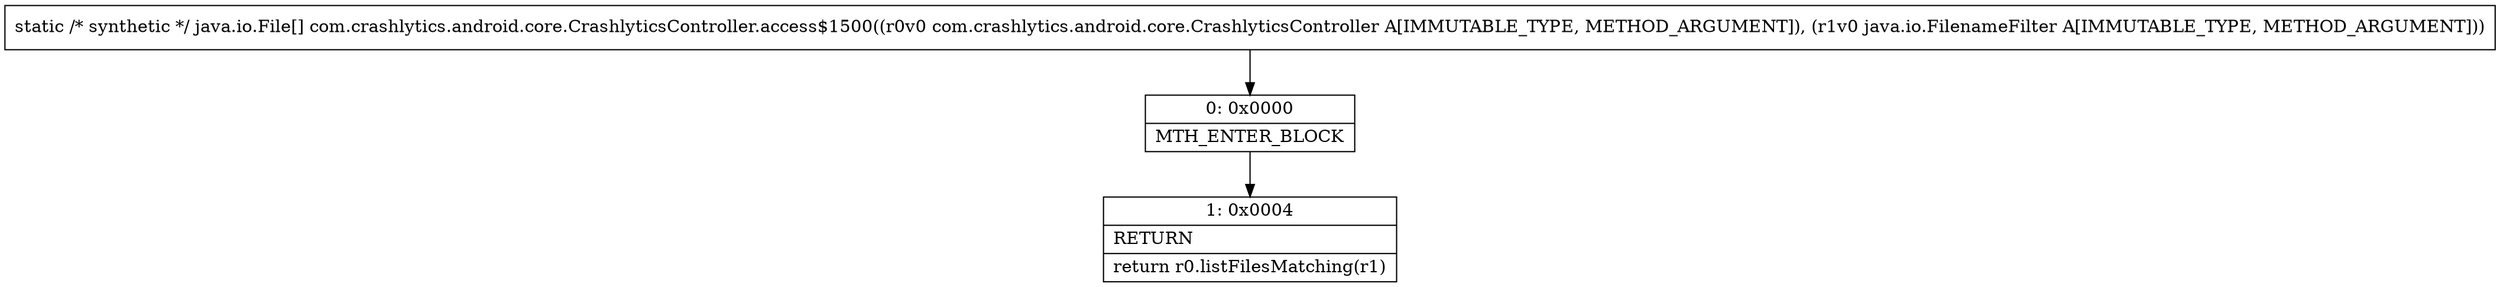 digraph "CFG forcom.crashlytics.android.core.CrashlyticsController.access$1500(Lcom\/crashlytics\/android\/core\/CrashlyticsController;Ljava\/io\/FilenameFilter;)[Ljava\/io\/File;" {
Node_0 [shape=record,label="{0\:\ 0x0000|MTH_ENTER_BLOCK\l}"];
Node_1 [shape=record,label="{1\:\ 0x0004|RETURN\l|return r0.listFilesMatching(r1)\l}"];
MethodNode[shape=record,label="{static \/* synthetic *\/ java.io.File[] com.crashlytics.android.core.CrashlyticsController.access$1500((r0v0 com.crashlytics.android.core.CrashlyticsController A[IMMUTABLE_TYPE, METHOD_ARGUMENT]), (r1v0 java.io.FilenameFilter A[IMMUTABLE_TYPE, METHOD_ARGUMENT])) }"];
MethodNode -> Node_0;
Node_0 -> Node_1;
}

